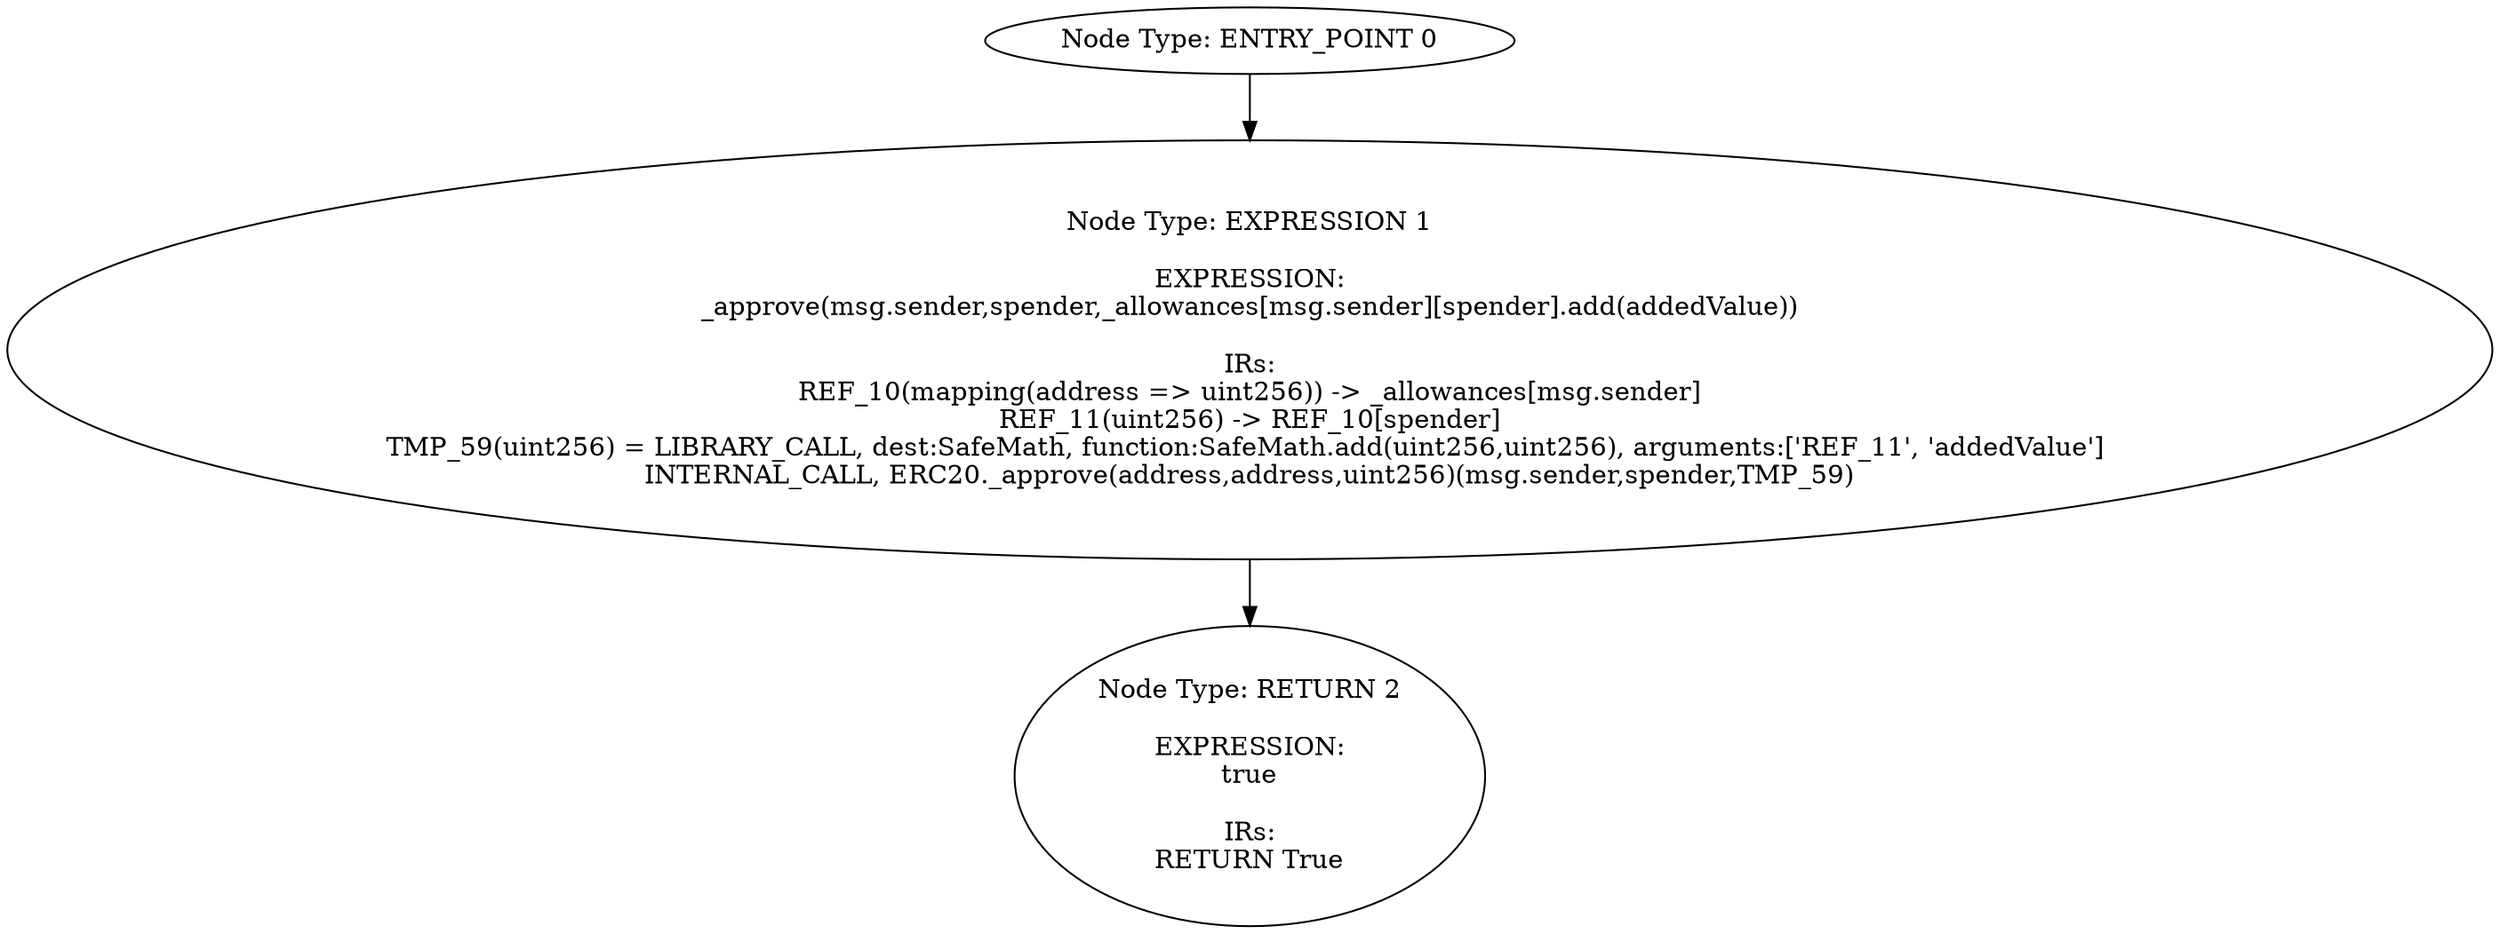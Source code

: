 digraph{
0[label="Node Type: ENTRY_POINT 0
"];
0->1;
1[label="Node Type: EXPRESSION 1

EXPRESSION:
_approve(msg.sender,spender,_allowances[msg.sender][spender].add(addedValue))

IRs:
REF_10(mapping(address => uint256)) -> _allowances[msg.sender]
REF_11(uint256) -> REF_10[spender]
TMP_59(uint256) = LIBRARY_CALL, dest:SafeMath, function:SafeMath.add(uint256,uint256), arguments:['REF_11', 'addedValue'] 
INTERNAL_CALL, ERC20._approve(address,address,uint256)(msg.sender,spender,TMP_59)"];
1->2;
2[label="Node Type: RETURN 2

EXPRESSION:
true

IRs:
RETURN True"];
}
